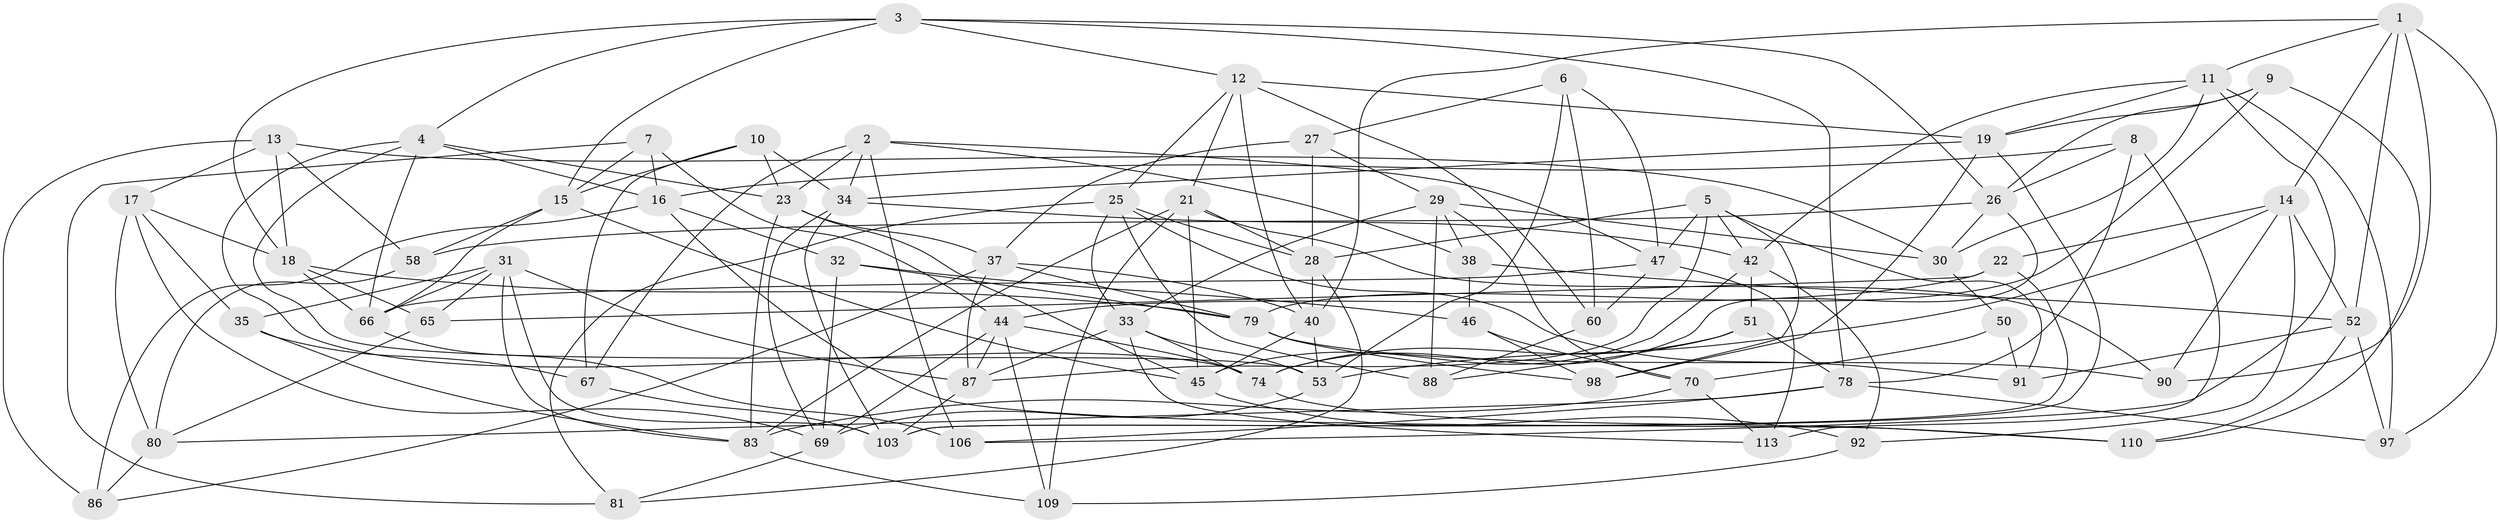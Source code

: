 // Generated by graph-tools (version 1.1) at 2025/24/03/03/25 07:24:31]
// undirected, 71 vertices, 181 edges
graph export_dot {
graph [start="1"]
  node [color=gray90,style=filled];
  1 [super="+71"];
  2 [super="+39"];
  3 [super="+61"];
  4 [super="+64"];
  5 [super="+59"];
  6;
  7;
  8;
  9;
  10;
  11 [super="+85"];
  12 [super="+95"];
  13 [super="+20"];
  14 [super="+62"];
  15 [super="+104"];
  16 [super="+99"];
  17 [super="+72"];
  18 [super="+43"];
  19 [super="+54"];
  21 [super="+24"];
  22;
  23 [super="+108"];
  25 [super="+36"];
  26 [super="+49"];
  27;
  28 [super="+94"];
  29 [super="+68"];
  30 [super="+75"];
  31 [super="+41"];
  32;
  33 [super="+102"];
  34 [super="+100"];
  35;
  37 [super="+82"];
  38;
  40 [super="+63"];
  42 [super="+76"];
  44 [super="+57"];
  45 [super="+48"];
  46;
  47 [super="+56"];
  50;
  51;
  52 [super="+55"];
  53 [super="+96"];
  58;
  60;
  65;
  66 [super="+73"];
  67;
  69 [super="+93"];
  70 [super="+77"];
  74 [super="+107"];
  78 [super="+105"];
  79 [super="+112"];
  80 [super="+89"];
  81;
  83 [super="+84"];
  86;
  87 [super="+101"];
  88;
  90;
  91;
  92;
  97;
  98;
  103 [super="+111"];
  106;
  109;
  110;
  113;
  1 -- 52;
  1 -- 14;
  1 -- 11;
  1 -- 40;
  1 -- 90;
  1 -- 97;
  2 -- 47;
  2 -- 23;
  2 -- 34;
  2 -- 67;
  2 -- 38;
  2 -- 106;
  3 -- 15;
  3 -- 12;
  3 -- 18;
  3 -- 26;
  3 -- 78;
  3 -- 4;
  4 -- 66;
  4 -- 53;
  4 -- 23;
  4 -- 16;
  4 -- 74;
  5 -- 28;
  5 -- 87;
  5 -- 98;
  5 -- 42;
  5 -- 91;
  5 -- 47;
  6 -- 53;
  6 -- 27;
  6 -- 60;
  6 -- 47;
  7 -- 81;
  7 -- 44;
  7 -- 16;
  7 -- 15;
  8 -- 78;
  8 -- 16;
  8 -- 113;
  8 -- 26;
  9 -- 110;
  9 -- 79;
  9 -- 19;
  9 -- 26;
  10 -- 15;
  10 -- 23;
  10 -- 67;
  10 -- 34;
  11 -- 30;
  11 -- 106;
  11 -- 19;
  11 -- 97;
  11 -- 42;
  12 -- 21;
  12 -- 25;
  12 -- 19;
  12 -- 40;
  12 -- 60;
  13 -- 58;
  13 -- 86;
  13 -- 30 [weight=2];
  13 -- 17;
  13 -- 18;
  14 -- 90;
  14 -- 92;
  14 -- 52;
  14 -- 53;
  14 -- 22;
  15 -- 58;
  15 -- 45;
  15 -- 66;
  16 -- 32;
  16 -- 86;
  16 -- 110;
  17 -- 69;
  17 -- 80 [weight=2];
  17 -- 18;
  17 -- 35;
  18 -- 65;
  18 -- 79;
  18 -- 66;
  19 -- 103;
  19 -- 34;
  19 -- 98;
  21 -- 90;
  21 -- 109;
  21 -- 45;
  21 -- 28;
  21 -- 83;
  22 -- 103;
  22 -- 65;
  22 -- 44;
  23 -- 37;
  23 -- 83;
  23 -- 45;
  25 -- 88;
  25 -- 28;
  25 -- 81;
  25 -- 91;
  25 -- 33;
  26 -- 30;
  26 -- 58;
  26 -- 74;
  27 -- 29;
  27 -- 28;
  27 -- 37;
  28 -- 81;
  28 -- 40;
  29 -- 88;
  29 -- 70;
  29 -- 38;
  29 -- 33;
  29 -- 30;
  30 -- 50;
  31 -- 65;
  31 -- 83;
  31 -- 103;
  31 -- 35;
  31 -- 87;
  31 -- 66;
  32 -- 46;
  32 -- 79;
  32 -- 69;
  33 -- 74;
  33 -- 113;
  33 -- 53;
  33 -- 87;
  34 -- 103;
  34 -- 42;
  34 -- 69;
  35 -- 83;
  35 -- 67;
  37 -- 86;
  37 -- 87;
  37 -- 40;
  37 -- 79;
  38 -- 46;
  38 -- 52;
  40 -- 45;
  40 -- 53;
  42 -- 51;
  42 -- 92;
  42 -- 45;
  44 -- 109;
  44 -- 87;
  44 -- 69;
  44 -- 74;
  45 -- 92;
  46 -- 98;
  46 -- 70;
  47 -- 113;
  47 -- 60;
  47 -- 66;
  50 -- 91;
  50 -- 70 [weight=2];
  51 -- 88;
  51 -- 74;
  51 -- 78;
  52 -- 97;
  52 -- 110;
  52 -- 91;
  53 -- 69;
  58 -- 80;
  60 -- 88;
  65 -- 80;
  66 -- 106;
  67 -- 103;
  69 -- 81;
  70 -- 113;
  70 -- 83;
  74 -- 110;
  78 -- 106;
  78 -- 97;
  78 -- 80;
  79 -- 98;
  79 -- 90;
  80 -- 86;
  83 -- 109;
  87 -- 103;
  92 -- 109;
}
